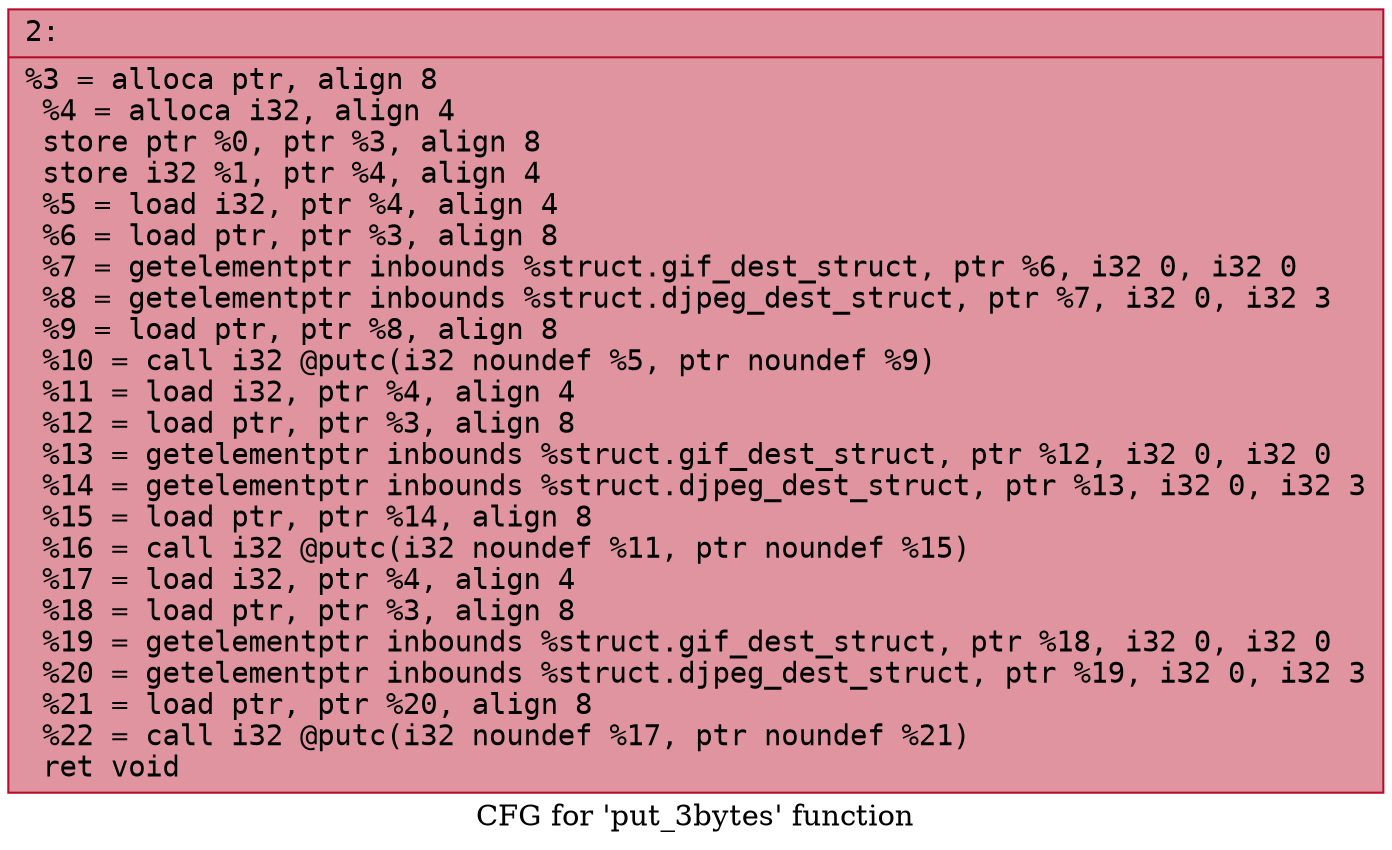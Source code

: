 digraph "CFG for 'put_3bytes' function" {
	label="CFG for 'put_3bytes' function";

	Node0x60000190b110 [shape=record,color="#b70d28ff", style=filled, fillcolor="#b70d2870" fontname="Courier",label="{2:\l|  %3 = alloca ptr, align 8\l  %4 = alloca i32, align 4\l  store ptr %0, ptr %3, align 8\l  store i32 %1, ptr %4, align 4\l  %5 = load i32, ptr %4, align 4\l  %6 = load ptr, ptr %3, align 8\l  %7 = getelementptr inbounds %struct.gif_dest_struct, ptr %6, i32 0, i32 0\l  %8 = getelementptr inbounds %struct.djpeg_dest_struct, ptr %7, i32 0, i32 3\l  %9 = load ptr, ptr %8, align 8\l  %10 = call i32 @putc(i32 noundef %5, ptr noundef %9)\l  %11 = load i32, ptr %4, align 4\l  %12 = load ptr, ptr %3, align 8\l  %13 = getelementptr inbounds %struct.gif_dest_struct, ptr %12, i32 0, i32 0\l  %14 = getelementptr inbounds %struct.djpeg_dest_struct, ptr %13, i32 0, i32 3\l  %15 = load ptr, ptr %14, align 8\l  %16 = call i32 @putc(i32 noundef %11, ptr noundef %15)\l  %17 = load i32, ptr %4, align 4\l  %18 = load ptr, ptr %3, align 8\l  %19 = getelementptr inbounds %struct.gif_dest_struct, ptr %18, i32 0, i32 0\l  %20 = getelementptr inbounds %struct.djpeg_dest_struct, ptr %19, i32 0, i32 3\l  %21 = load ptr, ptr %20, align 8\l  %22 = call i32 @putc(i32 noundef %17, ptr noundef %21)\l  ret void\l}"];
}
